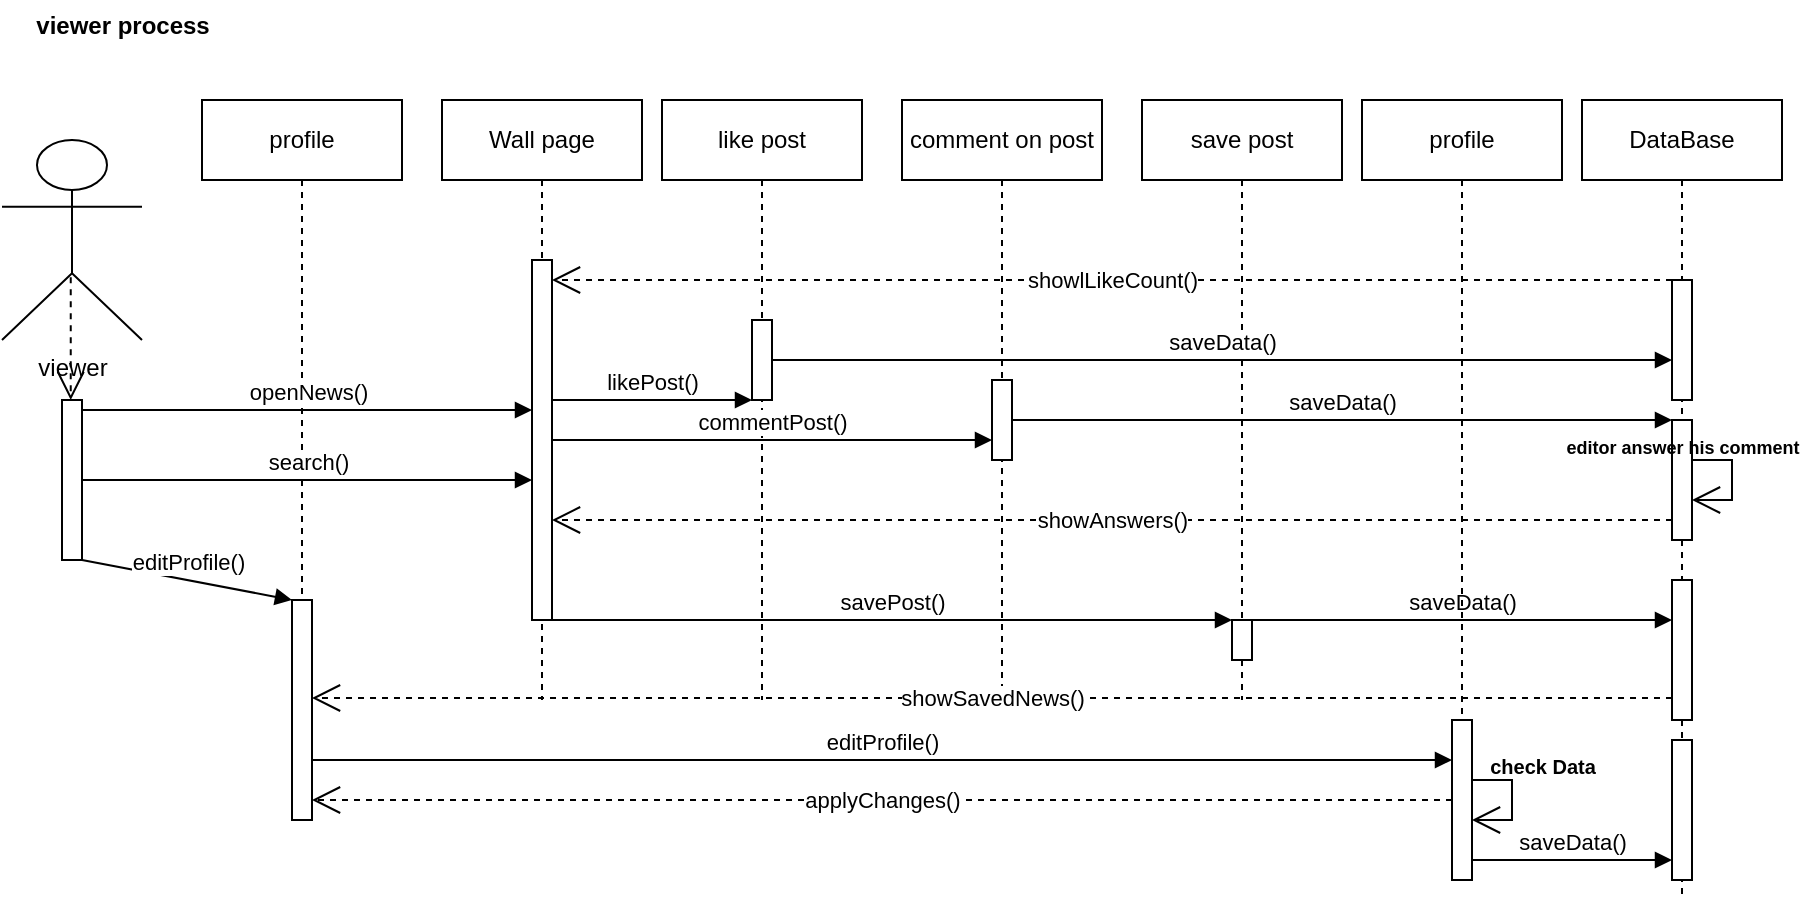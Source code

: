 <mxfile version="22.1.2" type="device">
  <diagram name="Page-1" id="2YBvvXClWsGukQMizWep">
    <mxGraphModel dx="1050" dy="621" grid="1" gridSize="10" guides="1" tooltips="1" connect="1" arrows="1" fold="1" page="1" pageScale="1" pageWidth="850" pageHeight="1100" math="0" shadow="0">
      <root>
        <mxCell id="0" />
        <mxCell id="1" parent="0" />
        <mxCell id="aM9ryv3xv72pqoxQDRHE-5" value="like post" style="shape=umlLifeline;perimeter=lifelinePerimeter;whiteSpace=wrap;html=1;container=0;dropTarget=0;collapsible=0;recursiveResize=0;outlineConnect=0;portConstraint=eastwest;newEdgeStyle={&quot;edgeStyle&quot;:&quot;elbowEdgeStyle&quot;,&quot;elbow&quot;:&quot;vertical&quot;,&quot;curved&quot;:0,&quot;rounded&quot;:0};" parent="1" vertex="1">
          <mxGeometry x="350" y="80" width="100" height="300" as="geometry" />
        </mxCell>
        <mxCell id="GGzS38Ivq8n9D-Uw0Yp3-26" value="" style="html=1;points=[];perimeter=orthogonalPerimeter;outlineConnect=0;targetShapes=umlLifeline;portConstraint=eastwest;newEdgeStyle={&quot;edgeStyle&quot;:&quot;elbowEdgeStyle&quot;,&quot;elbow&quot;:&quot;vertical&quot;,&quot;curved&quot;:0,&quot;rounded&quot;:0};" parent="aM9ryv3xv72pqoxQDRHE-5" vertex="1">
          <mxGeometry x="45" y="110" width="10" height="40" as="geometry" />
        </mxCell>
        <mxCell id="GGzS38Ivq8n9D-Uw0Yp3-1" value="viewer" style="shape=umlActor;verticalLabelPosition=bottom;verticalAlign=top;html=1;" parent="1" vertex="1">
          <mxGeometry x="20" y="100" width="70" height="100" as="geometry" />
        </mxCell>
        <mxCell id="GGzS38Ivq8n9D-Uw0Yp3-3" value="Wall page" style="shape=umlLifeline;perimeter=lifelinePerimeter;whiteSpace=wrap;html=1;container=0;dropTarget=0;collapsible=0;recursiveResize=0;outlineConnect=0;portConstraint=eastwest;newEdgeStyle={&quot;edgeStyle&quot;:&quot;elbowEdgeStyle&quot;,&quot;elbow&quot;:&quot;vertical&quot;,&quot;curved&quot;:0,&quot;rounded&quot;:0};" parent="1" vertex="1">
          <mxGeometry x="240" y="80" width="100" height="300" as="geometry" />
        </mxCell>
        <mxCell id="GGzS38Ivq8n9D-Uw0Yp3-4" value="" style="html=1;points=[];perimeter=orthogonalPerimeter;outlineConnect=0;targetShapes=umlLifeline;portConstraint=eastwest;newEdgeStyle={&quot;edgeStyle&quot;:&quot;elbowEdgeStyle&quot;,&quot;elbow&quot;:&quot;vertical&quot;,&quot;curved&quot;:0,&quot;rounded&quot;:0};" parent="GGzS38Ivq8n9D-Uw0Yp3-3" vertex="1">
          <mxGeometry x="45" y="80" width="10" height="180" as="geometry" />
        </mxCell>
        <mxCell id="GGzS38Ivq8n9D-Uw0Yp3-7" value="DataBase" style="shape=umlLifeline;perimeter=lifelinePerimeter;whiteSpace=wrap;html=1;container=0;dropTarget=0;collapsible=0;recursiveResize=0;outlineConnect=0;portConstraint=eastwest;newEdgeStyle={&quot;edgeStyle&quot;:&quot;elbowEdgeStyle&quot;,&quot;elbow&quot;:&quot;vertical&quot;,&quot;curved&quot;:0,&quot;rounded&quot;:0};" parent="1" vertex="1">
          <mxGeometry x="810" y="80" width="100" height="400" as="geometry" />
        </mxCell>
        <mxCell id="GGzS38Ivq8n9D-Uw0Yp3-8" value="" style="html=1;points=[];perimeter=orthogonalPerimeter;outlineConnect=0;targetShapes=umlLifeline;portConstraint=eastwest;newEdgeStyle={&quot;edgeStyle&quot;:&quot;elbowEdgeStyle&quot;,&quot;elbow&quot;:&quot;vertical&quot;,&quot;curved&quot;:0,&quot;rounded&quot;:0};" parent="GGzS38Ivq8n9D-Uw0Yp3-7" vertex="1">
          <mxGeometry x="45" y="90" width="10" height="60" as="geometry" />
        </mxCell>
        <mxCell id="6WL3IbIIbwPyeIrug8rS-26" value="" style="html=1;points=[];perimeter=orthogonalPerimeter;outlineConnect=0;targetShapes=umlLifeline;portConstraint=eastwest;newEdgeStyle={&quot;edgeStyle&quot;:&quot;elbowEdgeStyle&quot;,&quot;elbow&quot;:&quot;vertical&quot;,&quot;curved&quot;:0,&quot;rounded&quot;:0};" vertex="1" parent="GGzS38Ivq8n9D-Uw0Yp3-7">
          <mxGeometry x="45" y="160" width="10" height="60" as="geometry" />
        </mxCell>
        <mxCell id="6WL3IbIIbwPyeIrug8rS-27" value="" style="html=1;points=[];perimeter=orthogonalPerimeter;outlineConnect=0;targetShapes=umlLifeline;portConstraint=eastwest;newEdgeStyle={&quot;edgeStyle&quot;:&quot;elbowEdgeStyle&quot;,&quot;elbow&quot;:&quot;vertical&quot;,&quot;curved&quot;:0,&quot;rounded&quot;:0};" vertex="1" parent="GGzS38Ivq8n9D-Uw0Yp3-7">
          <mxGeometry x="45" y="240" width="10" height="70" as="geometry" />
        </mxCell>
        <mxCell id="6WL3IbIIbwPyeIrug8rS-32" value="" style="endArrow=open;endFill=1;endSize=12;html=1;rounded=0;" edge="1" parent="GGzS38Ivq8n9D-Uw0Yp3-7" source="6WL3IbIIbwPyeIrug8rS-26" target="6WL3IbIIbwPyeIrug8rS-26">
          <mxGeometry width="160" relative="1" as="geometry">
            <mxPoint x="-280" y="420" as="sourcePoint" />
            <mxPoint x="-120" y="420" as="targetPoint" />
          </mxGeometry>
        </mxCell>
        <mxCell id="6WL3IbIIbwPyeIrug8rS-38" value="" style="html=1;points=[];perimeter=orthogonalPerimeter;outlineConnect=0;targetShapes=umlLifeline;portConstraint=eastwest;newEdgeStyle={&quot;edgeStyle&quot;:&quot;elbowEdgeStyle&quot;,&quot;elbow&quot;:&quot;vertical&quot;,&quot;curved&quot;:0,&quot;rounded&quot;:0};" vertex="1" parent="GGzS38Ivq8n9D-Uw0Yp3-7">
          <mxGeometry x="45" y="320" width="10" height="70" as="geometry" />
        </mxCell>
        <mxCell id="GGzS38Ivq8n9D-Uw0Yp3-9" value="" style="html=1;points=[[0,0,0,0,5],[0,1,0,0,-5],[1,0,0,0,5],[1,1,0,0,-5]];perimeter=orthogonalPerimeter;outlineConnect=0;targetShapes=umlLifeline;portConstraint=eastwest;newEdgeStyle={&quot;curved&quot;:0,&quot;rounded&quot;:0};" parent="1" vertex="1">
          <mxGeometry x="50" y="230" width="10" height="80" as="geometry" />
        </mxCell>
        <mxCell id="GGzS38Ivq8n9D-Uw0Yp3-12" value="" style="endArrow=open;endSize=12;dashed=1;html=1;rounded=0;exitX=0.491;exitY=0.686;exitDx=0;exitDy=0;exitPerimeter=0;" parent="1" source="GGzS38Ivq8n9D-Uw0Yp3-1" target="GGzS38Ivq8n9D-Uw0Yp3-9" edge="1">
          <mxGeometry width="160" relative="1" as="geometry">
            <mxPoint x="340" y="310" as="sourcePoint" />
            <mxPoint x="500" y="310" as="targetPoint" />
          </mxGeometry>
        </mxCell>
        <mxCell id="GGzS38Ivq8n9D-Uw0Yp3-31" value="viewer process" style="text;align=center;fontStyle=1;verticalAlign=middle;spacingLeft=3;spacingRight=3;strokeColor=none;rotatable=0;points=[[0,0.5],[1,0.5]];portConstraint=eastwest;html=1;" parent="1" vertex="1">
          <mxGeometry x="40" y="30" width="80" height="26" as="geometry" />
        </mxCell>
        <mxCell id="6WL3IbIIbwPyeIrug8rS-5" value="comment on post" style="shape=umlLifeline;perimeter=lifelinePerimeter;whiteSpace=wrap;html=1;container=0;dropTarget=0;collapsible=0;recursiveResize=0;outlineConnect=0;portConstraint=eastwest;newEdgeStyle={&quot;edgeStyle&quot;:&quot;elbowEdgeStyle&quot;,&quot;elbow&quot;:&quot;vertical&quot;,&quot;curved&quot;:0,&quot;rounded&quot;:0};" vertex="1" parent="1">
          <mxGeometry x="470" y="80" width="100" height="300" as="geometry" />
        </mxCell>
        <mxCell id="6WL3IbIIbwPyeIrug8rS-6" value="" style="html=1;points=[];perimeter=orthogonalPerimeter;outlineConnect=0;targetShapes=umlLifeline;portConstraint=eastwest;newEdgeStyle={&quot;edgeStyle&quot;:&quot;elbowEdgeStyle&quot;,&quot;elbow&quot;:&quot;vertical&quot;,&quot;curved&quot;:0,&quot;rounded&quot;:0};" vertex="1" parent="6WL3IbIIbwPyeIrug8rS-5">
          <mxGeometry x="45" y="140" width="10" height="40" as="geometry" />
        </mxCell>
        <mxCell id="6WL3IbIIbwPyeIrug8rS-7" value="save post" style="shape=umlLifeline;perimeter=lifelinePerimeter;whiteSpace=wrap;html=1;container=0;dropTarget=0;collapsible=0;recursiveResize=0;outlineConnect=0;portConstraint=eastwest;newEdgeStyle={&quot;edgeStyle&quot;:&quot;elbowEdgeStyle&quot;,&quot;elbow&quot;:&quot;vertical&quot;,&quot;curved&quot;:0,&quot;rounded&quot;:0};" vertex="1" parent="1">
          <mxGeometry x="590" y="80" width="100" height="300" as="geometry" />
        </mxCell>
        <mxCell id="6WL3IbIIbwPyeIrug8rS-8" value="" style="html=1;points=[];perimeter=orthogonalPerimeter;outlineConnect=0;targetShapes=umlLifeline;portConstraint=eastwest;newEdgeStyle={&quot;edgeStyle&quot;:&quot;elbowEdgeStyle&quot;,&quot;elbow&quot;:&quot;vertical&quot;,&quot;curved&quot;:0,&quot;rounded&quot;:0};" vertex="1" parent="6WL3IbIIbwPyeIrug8rS-7">
          <mxGeometry x="45" y="260" width="10" height="20" as="geometry" />
        </mxCell>
        <mxCell id="6WL3IbIIbwPyeIrug8rS-11" value="likePost()" style="html=1;verticalAlign=bottom;endArrow=block;curved=0;rounded=0;" edge="1" parent="1" source="GGzS38Ivq8n9D-Uw0Yp3-4" target="GGzS38Ivq8n9D-Uw0Yp3-26">
          <mxGeometry width="80" relative="1" as="geometry">
            <mxPoint x="390" y="220" as="sourcePoint" />
            <mxPoint x="470" y="220" as="targetPoint" />
          </mxGeometry>
        </mxCell>
        <mxCell id="6WL3IbIIbwPyeIrug8rS-12" value="commentPost()" style="html=1;verticalAlign=bottom;endArrow=block;curved=0;rounded=0;" edge="1" parent="1" source="GGzS38Ivq8n9D-Uw0Yp3-4" target="6WL3IbIIbwPyeIrug8rS-6">
          <mxGeometry width="80" relative="1" as="geometry">
            <mxPoint x="305" y="240" as="sourcePoint" />
            <mxPoint x="405" y="240" as="targetPoint" />
            <Array as="points">
              <mxPoint x="400" y="250" />
            </Array>
          </mxGeometry>
        </mxCell>
        <mxCell id="6WL3IbIIbwPyeIrug8rS-13" value="savePost()" style="html=1;verticalAlign=bottom;endArrow=block;curved=0;rounded=0;" edge="1" parent="1" source="GGzS38Ivq8n9D-Uw0Yp3-4" target="6WL3IbIIbwPyeIrug8rS-8">
          <mxGeometry width="80" relative="1" as="geometry">
            <mxPoint x="325" y="340" as="sourcePoint" />
            <mxPoint x="425" y="340" as="targetPoint" />
          </mxGeometry>
        </mxCell>
        <mxCell id="6WL3IbIIbwPyeIrug8rS-17" value="profile" style="shape=umlLifeline;perimeter=lifelinePerimeter;whiteSpace=wrap;html=1;container=0;dropTarget=0;collapsible=0;recursiveResize=0;outlineConnect=0;portConstraint=eastwest;newEdgeStyle={&quot;edgeStyle&quot;:&quot;elbowEdgeStyle&quot;,&quot;elbow&quot;:&quot;vertical&quot;,&quot;curved&quot;:0,&quot;rounded&quot;:0};" vertex="1" parent="1">
          <mxGeometry x="120" y="80" width="100" height="360" as="geometry" />
        </mxCell>
        <mxCell id="6WL3IbIIbwPyeIrug8rS-18" value="" style="html=1;points=[];perimeter=orthogonalPerimeter;outlineConnect=0;targetShapes=umlLifeline;portConstraint=eastwest;newEdgeStyle={&quot;edgeStyle&quot;:&quot;elbowEdgeStyle&quot;,&quot;elbow&quot;:&quot;vertical&quot;,&quot;curved&quot;:0,&quot;rounded&quot;:0};" vertex="1" parent="6WL3IbIIbwPyeIrug8rS-17">
          <mxGeometry x="45" y="250" width="10" height="110" as="geometry" />
        </mxCell>
        <mxCell id="6WL3IbIIbwPyeIrug8rS-20" value="openNews()" style="html=1;verticalAlign=bottom;endArrow=block;curved=0;rounded=0;exitX=1;exitY=0;exitDx=0;exitDy=5;exitPerimeter=0;" edge="1" parent="1" source="GGzS38Ivq8n9D-Uw0Yp3-9" target="GGzS38Ivq8n9D-Uw0Yp3-4">
          <mxGeometry width="80" relative="1" as="geometry">
            <mxPoint x="70" y="245" as="sourcePoint" />
            <mxPoint x="295" y="245" as="targetPoint" />
          </mxGeometry>
        </mxCell>
        <mxCell id="6WL3IbIIbwPyeIrug8rS-21" value="search()" style="html=1;verticalAlign=bottom;endArrow=block;curved=0;rounded=0;" edge="1" parent="1" source="GGzS38Ivq8n9D-Uw0Yp3-9" target="GGzS38Ivq8n9D-Uw0Yp3-4">
          <mxGeometry width="80" relative="1" as="geometry">
            <mxPoint x="70" y="280" as="sourcePoint" />
            <mxPoint x="295" y="280" as="targetPoint" />
          </mxGeometry>
        </mxCell>
        <mxCell id="6WL3IbIIbwPyeIrug8rS-24" value="saveData()" style="html=1;verticalAlign=bottom;endArrow=block;curved=0;rounded=0;" edge="1" parent="1" source="GGzS38Ivq8n9D-Uw0Yp3-26" target="GGzS38Ivq8n9D-Uw0Yp3-8">
          <mxGeometry width="80" relative="1" as="geometry">
            <mxPoint x="410" y="210" as="sourcePoint" />
            <mxPoint x="790" y="210" as="targetPoint" />
            <Array as="points">
              <mxPoint x="560" y="210" />
            </Array>
          </mxGeometry>
        </mxCell>
        <mxCell id="6WL3IbIIbwPyeIrug8rS-25" value="showlLikeCount()" style="endArrow=open;endSize=12;dashed=1;html=1;rounded=0;" edge="1" parent="1" source="GGzS38Ivq8n9D-Uw0Yp3-8">
          <mxGeometry width="160" relative="1" as="geometry">
            <mxPoint x="785" y="170" as="sourcePoint" />
            <mxPoint x="295" y="170" as="targetPoint" />
          </mxGeometry>
        </mxCell>
        <mxCell id="6WL3IbIIbwPyeIrug8rS-29" value="saveData()" style="html=1;verticalAlign=bottom;endArrow=block;curved=0;rounded=0;" edge="1" parent="1" source="6WL3IbIIbwPyeIrug8rS-8" target="6WL3IbIIbwPyeIrug8rS-27">
          <mxGeometry width="80" relative="1" as="geometry">
            <mxPoint x="650" y="340" as="sourcePoint" />
            <mxPoint x="790" y="340" as="targetPoint" />
            <Array as="points">
              <mxPoint x="695" y="340" />
            </Array>
          </mxGeometry>
        </mxCell>
        <mxCell id="6WL3IbIIbwPyeIrug8rS-30" value="showSavedNews()" style="endArrow=open;endSize=12;dashed=1;html=1;rounded=0;" edge="1" parent="1" source="6WL3IbIIbwPyeIrug8rS-27">
          <mxGeometry width="160" relative="1" as="geometry">
            <mxPoint x="785" y="379" as="sourcePoint" />
            <mxPoint x="175" y="379" as="targetPoint" />
          </mxGeometry>
        </mxCell>
        <mxCell id="6WL3IbIIbwPyeIrug8rS-31" value="saveData()" style="html=1;verticalAlign=bottom;endArrow=block;curved=0;rounded=0;" edge="1" parent="1" source="6WL3IbIIbwPyeIrug8rS-6" target="6WL3IbIIbwPyeIrug8rS-26">
          <mxGeometry width="80" relative="1" as="geometry">
            <mxPoint x="415" y="220" as="sourcePoint" />
            <mxPoint x="795" y="220" as="targetPoint" />
            <Array as="points">
              <mxPoint x="570" y="240" />
            </Array>
          </mxGeometry>
        </mxCell>
        <mxCell id="6WL3IbIIbwPyeIrug8rS-33" value="&lt;font style=&quot;font-size: 9px;&quot;&gt;editor&amp;nbsp;answer his comment&lt;/font&gt;" style="text;align=center;fontStyle=1;verticalAlign=middle;spacingLeft=3;spacingRight=3;strokeColor=none;rotatable=0;points=[[0,0.5],[1,0.5]];portConstraint=eastwest;html=1;" vertex="1" parent="1">
          <mxGeometry x="820" y="240" width="80" height="26" as="geometry" />
        </mxCell>
        <mxCell id="6WL3IbIIbwPyeIrug8rS-34" value="showAnswers()" style="endArrow=open;endSize=12;dashed=1;html=1;rounded=0;" edge="1" parent="1" source="6WL3IbIIbwPyeIrug8rS-26">
          <mxGeometry width="160" relative="1" as="geometry">
            <mxPoint x="785" y="290" as="sourcePoint" />
            <mxPoint x="295" y="290" as="targetPoint" />
          </mxGeometry>
        </mxCell>
        <mxCell id="6WL3IbIIbwPyeIrug8rS-35" value="editProfile()" style="html=1;verticalAlign=bottom;endArrow=block;curved=0;rounded=0;" edge="1" parent="1" source="GGzS38Ivq8n9D-Uw0Yp3-9" target="6WL3IbIIbwPyeIrug8rS-18">
          <mxGeometry width="80" relative="1" as="geometry">
            <mxPoint x="50" y="440" as="sourcePoint" />
            <mxPoint x="275" y="440" as="targetPoint" />
          </mxGeometry>
        </mxCell>
        <mxCell id="6WL3IbIIbwPyeIrug8rS-37" value="editProfile()" style="html=1;verticalAlign=bottom;endArrow=block;curved=0;rounded=0;" edge="1" parent="1">
          <mxGeometry width="80" relative="1" as="geometry">
            <mxPoint x="175" y="410" as="sourcePoint" />
            <mxPoint x="745" y="410" as="targetPoint" />
          </mxGeometry>
        </mxCell>
        <mxCell id="6WL3IbIIbwPyeIrug8rS-39" value="profile" style="shape=umlLifeline;perimeter=lifelinePerimeter;whiteSpace=wrap;html=1;container=0;dropTarget=0;collapsible=0;recursiveResize=0;outlineConnect=0;portConstraint=eastwest;newEdgeStyle={&quot;edgeStyle&quot;:&quot;elbowEdgeStyle&quot;,&quot;elbow&quot;:&quot;vertical&quot;,&quot;curved&quot;:0,&quot;rounded&quot;:0};" vertex="1" parent="1">
          <mxGeometry x="700" y="80" width="100" height="390" as="geometry" />
        </mxCell>
        <mxCell id="6WL3IbIIbwPyeIrug8rS-40" value="" style="html=1;points=[];perimeter=orthogonalPerimeter;outlineConnect=0;targetShapes=umlLifeline;portConstraint=eastwest;newEdgeStyle={&quot;edgeStyle&quot;:&quot;elbowEdgeStyle&quot;,&quot;elbow&quot;:&quot;vertical&quot;,&quot;curved&quot;:0,&quot;rounded&quot;:0};" vertex="1" parent="6WL3IbIIbwPyeIrug8rS-39">
          <mxGeometry x="45" y="310" width="10" height="80" as="geometry" />
        </mxCell>
        <mxCell id="6WL3IbIIbwPyeIrug8rS-41" value="" style="endArrow=open;endFill=1;endSize=12;html=1;rounded=0;" edge="1" parent="6WL3IbIIbwPyeIrug8rS-39" source="6WL3IbIIbwPyeIrug8rS-40" target="6WL3IbIIbwPyeIrug8rS-40">
          <mxGeometry width="160" relative="1" as="geometry">
            <mxPoint x="-150" y="490" as="sourcePoint" />
            <mxPoint x="10" y="490" as="targetPoint" />
          </mxGeometry>
        </mxCell>
        <mxCell id="6WL3IbIIbwPyeIrug8rS-42" value="&lt;font size=&quot;1&quot;&gt;check Data&lt;/font&gt;" style="text;align=center;fontStyle=1;verticalAlign=middle;spacingLeft=3;spacingRight=3;strokeColor=none;rotatable=0;points=[[0,0.5],[1,0.5]];portConstraint=eastwest;html=1;" vertex="1" parent="1">
          <mxGeometry x="750" y="400" width="80" height="26" as="geometry" />
        </mxCell>
        <mxCell id="6WL3IbIIbwPyeIrug8rS-43" value="saveData()" style="html=1;verticalAlign=bottom;endArrow=block;curved=0;rounded=0;" edge="1" parent="1" source="6WL3IbIIbwPyeIrug8rS-40" target="6WL3IbIIbwPyeIrug8rS-38">
          <mxGeometry width="80" relative="1" as="geometry">
            <mxPoint x="730" y="510" as="sourcePoint" />
            <mxPoint x="830" y="510" as="targetPoint" />
            <Array as="points">
              <mxPoint x="810" y="460" />
            </Array>
          </mxGeometry>
        </mxCell>
        <mxCell id="6WL3IbIIbwPyeIrug8rS-44" value="applyChanges()" style="endArrow=open;endSize=12;dashed=1;html=1;rounded=0;" edge="1" parent="1" source="6WL3IbIIbwPyeIrug8rS-40" target="6WL3IbIIbwPyeIrug8rS-18">
          <mxGeometry width="160" relative="1" as="geometry">
            <mxPoint x="820" y="520" as="sourcePoint" />
            <mxPoint x="140" y="520" as="targetPoint" />
          </mxGeometry>
        </mxCell>
      </root>
    </mxGraphModel>
  </diagram>
</mxfile>
